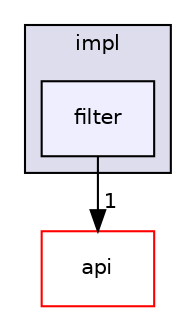 digraph "include/okapi/impl/filter" {
  compound=true
  node [ fontsize="10", fontname="Helvetica"];
  edge [ labelfontsize="10", labelfontname="Helvetica"];
  subgraph clusterdir_9ca976e092481eb07e9003022e88f298 {
    graph [ bgcolor="#ddddee", pencolor="black", label="impl" fontname="Helvetica", fontsize="10", URL="dir_9ca976e092481eb07e9003022e88f298.html"]
  dir_794805a0fdd80135d0777782497ed32b [shape=box, label="filter", style="filled", fillcolor="#eeeeff", pencolor="black", URL="dir_794805a0fdd80135d0777782497ed32b.html"];
  }
  dir_63ebd08b8cf71fd366bf0de4231ab7e6 [shape=box label="api" fillcolor="white" style="filled" color="red" URL="dir_63ebd08b8cf71fd366bf0de4231ab7e6.html"];
  dir_794805a0fdd80135d0777782497ed32b->dir_63ebd08b8cf71fd366bf0de4231ab7e6 [headlabel="1", labeldistance=1.5 headhref="dir_000038_000011.html"];
}
